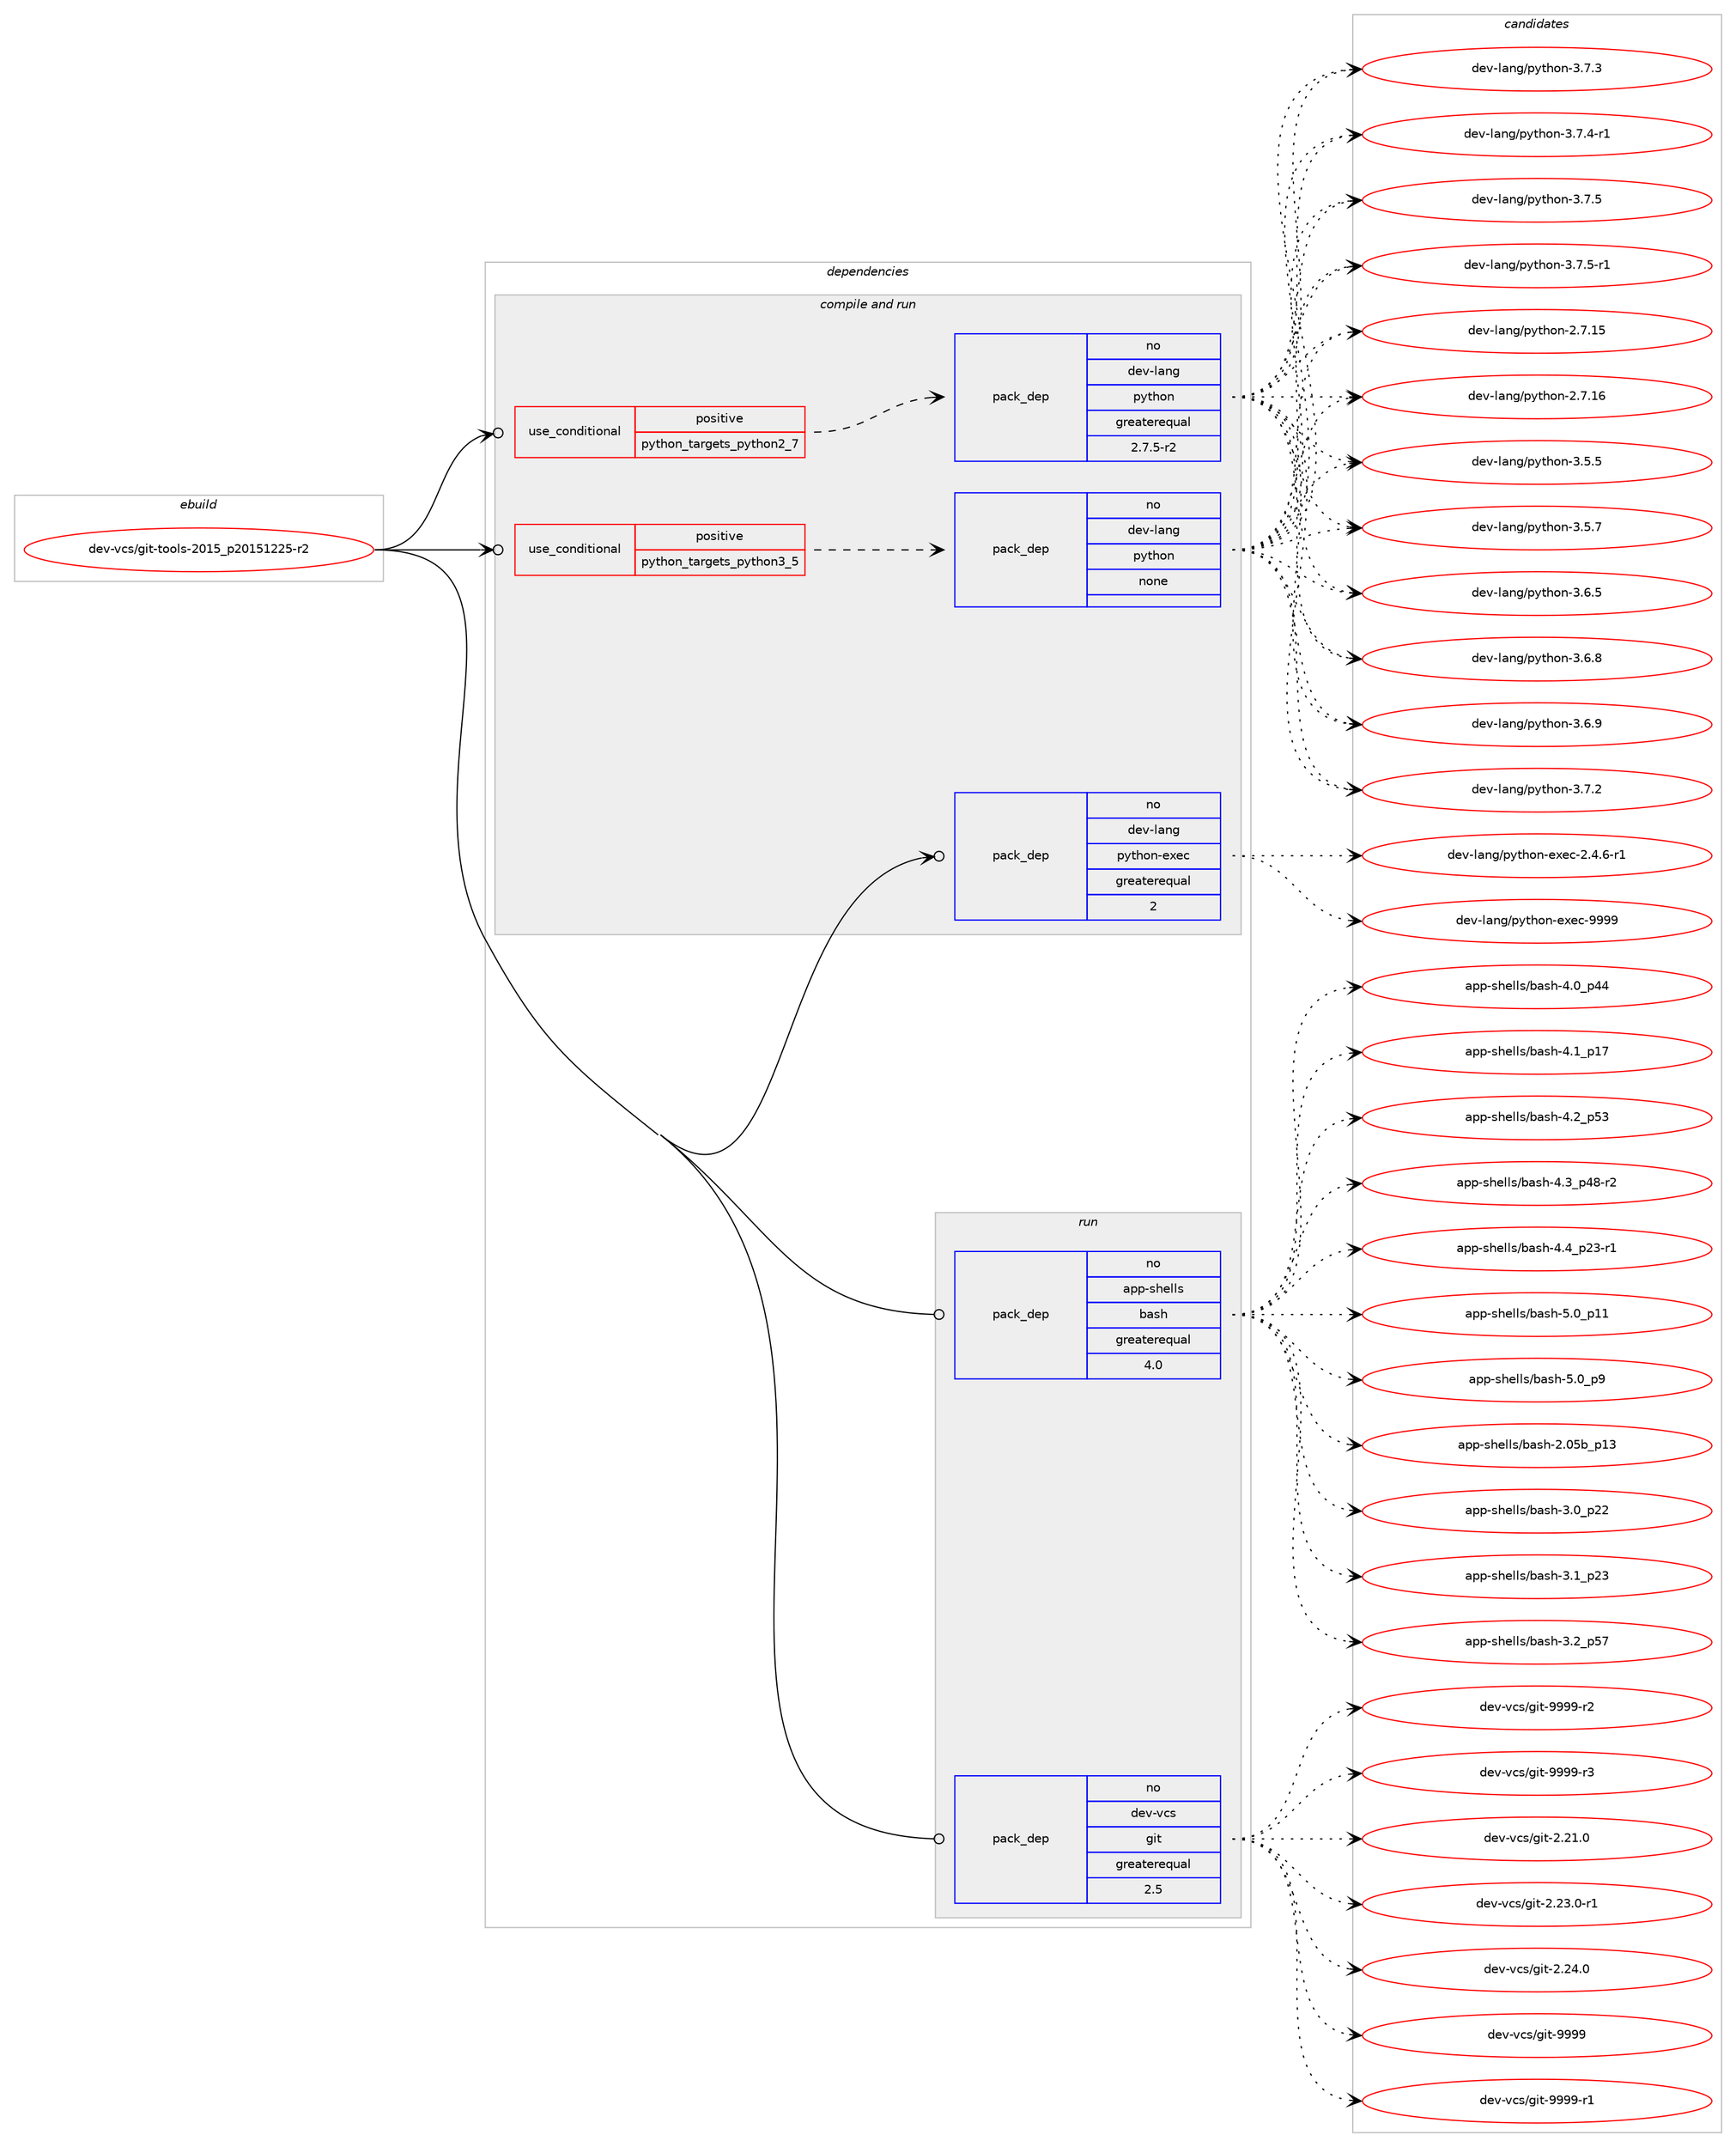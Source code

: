 digraph prolog {

# *************
# Graph options
# *************

newrank=true;
concentrate=true;
compound=true;
graph [rankdir=LR,fontname=Helvetica,fontsize=10,ranksep=1.5];#, ranksep=2.5, nodesep=0.2];
edge  [arrowhead=vee];
node  [fontname=Helvetica,fontsize=10];

# **********
# The ebuild
# **********

subgraph cluster_leftcol {
color=gray;
rank=same;
label=<<i>ebuild</i>>;
id [label="dev-vcs/git-tools-2015_p20151225-r2", color=red, width=4, href="../dev-vcs/git-tools-2015_p20151225-r2.svg"];
}

# ****************
# The dependencies
# ****************

subgraph cluster_midcol {
color=gray;
label=<<i>dependencies</i>>;
subgraph cluster_compile {
fillcolor="#eeeeee";
style=filled;
label=<<i>compile</i>>;
}
subgraph cluster_compileandrun {
fillcolor="#eeeeee";
style=filled;
label=<<i>compile and run</i>>;
subgraph cond183832 {
dependency734435 [label=<<TABLE BORDER="0" CELLBORDER="1" CELLSPACING="0" CELLPADDING="4"><TR><TD ROWSPAN="3" CELLPADDING="10">use_conditional</TD></TR><TR><TD>positive</TD></TR><TR><TD>python_targets_python2_7</TD></TR></TABLE>>, shape=none, color=red];
subgraph pack538375 {
dependency734436 [label=<<TABLE BORDER="0" CELLBORDER="1" CELLSPACING="0" CELLPADDING="4" WIDTH="220"><TR><TD ROWSPAN="6" CELLPADDING="30">pack_dep</TD></TR><TR><TD WIDTH="110">no</TD></TR><TR><TD>dev-lang</TD></TR><TR><TD>python</TD></TR><TR><TD>greaterequal</TD></TR><TR><TD>2.7.5-r2</TD></TR></TABLE>>, shape=none, color=blue];
}
dependency734435:e -> dependency734436:w [weight=20,style="dashed",arrowhead="vee"];
}
id:e -> dependency734435:w [weight=20,style="solid",arrowhead="odotvee"];
subgraph cond183833 {
dependency734437 [label=<<TABLE BORDER="0" CELLBORDER="1" CELLSPACING="0" CELLPADDING="4"><TR><TD ROWSPAN="3" CELLPADDING="10">use_conditional</TD></TR><TR><TD>positive</TD></TR><TR><TD>python_targets_python3_5</TD></TR></TABLE>>, shape=none, color=red];
subgraph pack538376 {
dependency734438 [label=<<TABLE BORDER="0" CELLBORDER="1" CELLSPACING="0" CELLPADDING="4" WIDTH="220"><TR><TD ROWSPAN="6" CELLPADDING="30">pack_dep</TD></TR><TR><TD WIDTH="110">no</TD></TR><TR><TD>dev-lang</TD></TR><TR><TD>python</TD></TR><TR><TD>none</TD></TR><TR><TD></TD></TR></TABLE>>, shape=none, color=blue];
}
dependency734437:e -> dependency734438:w [weight=20,style="dashed",arrowhead="vee"];
}
id:e -> dependency734437:w [weight=20,style="solid",arrowhead="odotvee"];
subgraph pack538377 {
dependency734439 [label=<<TABLE BORDER="0" CELLBORDER="1" CELLSPACING="0" CELLPADDING="4" WIDTH="220"><TR><TD ROWSPAN="6" CELLPADDING="30">pack_dep</TD></TR><TR><TD WIDTH="110">no</TD></TR><TR><TD>dev-lang</TD></TR><TR><TD>python-exec</TD></TR><TR><TD>greaterequal</TD></TR><TR><TD>2</TD></TR></TABLE>>, shape=none, color=blue];
}
id:e -> dependency734439:w [weight=20,style="solid",arrowhead="odotvee"];
}
subgraph cluster_run {
fillcolor="#eeeeee";
style=filled;
label=<<i>run</i>>;
subgraph pack538378 {
dependency734440 [label=<<TABLE BORDER="0" CELLBORDER="1" CELLSPACING="0" CELLPADDING="4" WIDTH="220"><TR><TD ROWSPAN="6" CELLPADDING="30">pack_dep</TD></TR><TR><TD WIDTH="110">no</TD></TR><TR><TD>app-shells</TD></TR><TR><TD>bash</TD></TR><TR><TD>greaterequal</TD></TR><TR><TD>4.0</TD></TR></TABLE>>, shape=none, color=blue];
}
id:e -> dependency734440:w [weight=20,style="solid",arrowhead="odot"];
subgraph pack538379 {
dependency734441 [label=<<TABLE BORDER="0" CELLBORDER="1" CELLSPACING="0" CELLPADDING="4" WIDTH="220"><TR><TD ROWSPAN="6" CELLPADDING="30">pack_dep</TD></TR><TR><TD WIDTH="110">no</TD></TR><TR><TD>dev-vcs</TD></TR><TR><TD>git</TD></TR><TR><TD>greaterequal</TD></TR><TR><TD>2.5</TD></TR></TABLE>>, shape=none, color=blue];
}
id:e -> dependency734441:w [weight=20,style="solid",arrowhead="odot"];
}
}

# **************
# The candidates
# **************

subgraph cluster_choices {
rank=same;
color=gray;
label=<<i>candidates</i>>;

subgraph choice538375 {
color=black;
nodesep=1;
choice10010111845108971101034711212111610411111045504655464953 [label="dev-lang/python-2.7.15", color=red, width=4,href="../dev-lang/python-2.7.15.svg"];
choice10010111845108971101034711212111610411111045504655464954 [label="dev-lang/python-2.7.16", color=red, width=4,href="../dev-lang/python-2.7.16.svg"];
choice100101118451089711010347112121116104111110455146534653 [label="dev-lang/python-3.5.5", color=red, width=4,href="../dev-lang/python-3.5.5.svg"];
choice100101118451089711010347112121116104111110455146534655 [label="dev-lang/python-3.5.7", color=red, width=4,href="../dev-lang/python-3.5.7.svg"];
choice100101118451089711010347112121116104111110455146544653 [label="dev-lang/python-3.6.5", color=red, width=4,href="../dev-lang/python-3.6.5.svg"];
choice100101118451089711010347112121116104111110455146544656 [label="dev-lang/python-3.6.8", color=red, width=4,href="../dev-lang/python-3.6.8.svg"];
choice100101118451089711010347112121116104111110455146544657 [label="dev-lang/python-3.6.9", color=red, width=4,href="../dev-lang/python-3.6.9.svg"];
choice100101118451089711010347112121116104111110455146554650 [label="dev-lang/python-3.7.2", color=red, width=4,href="../dev-lang/python-3.7.2.svg"];
choice100101118451089711010347112121116104111110455146554651 [label="dev-lang/python-3.7.3", color=red, width=4,href="../dev-lang/python-3.7.3.svg"];
choice1001011184510897110103471121211161041111104551465546524511449 [label="dev-lang/python-3.7.4-r1", color=red, width=4,href="../dev-lang/python-3.7.4-r1.svg"];
choice100101118451089711010347112121116104111110455146554653 [label="dev-lang/python-3.7.5", color=red, width=4,href="../dev-lang/python-3.7.5.svg"];
choice1001011184510897110103471121211161041111104551465546534511449 [label="dev-lang/python-3.7.5-r1", color=red, width=4,href="../dev-lang/python-3.7.5-r1.svg"];
dependency734436:e -> choice10010111845108971101034711212111610411111045504655464953:w [style=dotted,weight="100"];
dependency734436:e -> choice10010111845108971101034711212111610411111045504655464954:w [style=dotted,weight="100"];
dependency734436:e -> choice100101118451089711010347112121116104111110455146534653:w [style=dotted,weight="100"];
dependency734436:e -> choice100101118451089711010347112121116104111110455146534655:w [style=dotted,weight="100"];
dependency734436:e -> choice100101118451089711010347112121116104111110455146544653:w [style=dotted,weight="100"];
dependency734436:e -> choice100101118451089711010347112121116104111110455146544656:w [style=dotted,weight="100"];
dependency734436:e -> choice100101118451089711010347112121116104111110455146544657:w [style=dotted,weight="100"];
dependency734436:e -> choice100101118451089711010347112121116104111110455146554650:w [style=dotted,weight="100"];
dependency734436:e -> choice100101118451089711010347112121116104111110455146554651:w [style=dotted,weight="100"];
dependency734436:e -> choice1001011184510897110103471121211161041111104551465546524511449:w [style=dotted,weight="100"];
dependency734436:e -> choice100101118451089711010347112121116104111110455146554653:w [style=dotted,weight="100"];
dependency734436:e -> choice1001011184510897110103471121211161041111104551465546534511449:w [style=dotted,weight="100"];
}
subgraph choice538376 {
color=black;
nodesep=1;
choice10010111845108971101034711212111610411111045504655464953 [label="dev-lang/python-2.7.15", color=red, width=4,href="../dev-lang/python-2.7.15.svg"];
choice10010111845108971101034711212111610411111045504655464954 [label="dev-lang/python-2.7.16", color=red, width=4,href="../dev-lang/python-2.7.16.svg"];
choice100101118451089711010347112121116104111110455146534653 [label="dev-lang/python-3.5.5", color=red, width=4,href="../dev-lang/python-3.5.5.svg"];
choice100101118451089711010347112121116104111110455146534655 [label="dev-lang/python-3.5.7", color=red, width=4,href="../dev-lang/python-3.5.7.svg"];
choice100101118451089711010347112121116104111110455146544653 [label="dev-lang/python-3.6.5", color=red, width=4,href="../dev-lang/python-3.6.5.svg"];
choice100101118451089711010347112121116104111110455146544656 [label="dev-lang/python-3.6.8", color=red, width=4,href="../dev-lang/python-3.6.8.svg"];
choice100101118451089711010347112121116104111110455146544657 [label="dev-lang/python-3.6.9", color=red, width=4,href="../dev-lang/python-3.6.9.svg"];
choice100101118451089711010347112121116104111110455146554650 [label="dev-lang/python-3.7.2", color=red, width=4,href="../dev-lang/python-3.7.2.svg"];
choice100101118451089711010347112121116104111110455146554651 [label="dev-lang/python-3.7.3", color=red, width=4,href="../dev-lang/python-3.7.3.svg"];
choice1001011184510897110103471121211161041111104551465546524511449 [label="dev-lang/python-3.7.4-r1", color=red, width=4,href="../dev-lang/python-3.7.4-r1.svg"];
choice100101118451089711010347112121116104111110455146554653 [label="dev-lang/python-3.7.5", color=red, width=4,href="../dev-lang/python-3.7.5.svg"];
choice1001011184510897110103471121211161041111104551465546534511449 [label="dev-lang/python-3.7.5-r1", color=red, width=4,href="../dev-lang/python-3.7.5-r1.svg"];
dependency734438:e -> choice10010111845108971101034711212111610411111045504655464953:w [style=dotted,weight="100"];
dependency734438:e -> choice10010111845108971101034711212111610411111045504655464954:w [style=dotted,weight="100"];
dependency734438:e -> choice100101118451089711010347112121116104111110455146534653:w [style=dotted,weight="100"];
dependency734438:e -> choice100101118451089711010347112121116104111110455146534655:w [style=dotted,weight="100"];
dependency734438:e -> choice100101118451089711010347112121116104111110455146544653:w [style=dotted,weight="100"];
dependency734438:e -> choice100101118451089711010347112121116104111110455146544656:w [style=dotted,weight="100"];
dependency734438:e -> choice100101118451089711010347112121116104111110455146544657:w [style=dotted,weight="100"];
dependency734438:e -> choice100101118451089711010347112121116104111110455146554650:w [style=dotted,weight="100"];
dependency734438:e -> choice100101118451089711010347112121116104111110455146554651:w [style=dotted,weight="100"];
dependency734438:e -> choice1001011184510897110103471121211161041111104551465546524511449:w [style=dotted,weight="100"];
dependency734438:e -> choice100101118451089711010347112121116104111110455146554653:w [style=dotted,weight="100"];
dependency734438:e -> choice1001011184510897110103471121211161041111104551465546534511449:w [style=dotted,weight="100"];
}
subgraph choice538377 {
color=black;
nodesep=1;
choice10010111845108971101034711212111610411111045101120101994550465246544511449 [label="dev-lang/python-exec-2.4.6-r1", color=red, width=4,href="../dev-lang/python-exec-2.4.6-r1.svg"];
choice10010111845108971101034711212111610411111045101120101994557575757 [label="dev-lang/python-exec-9999", color=red, width=4,href="../dev-lang/python-exec-9999.svg"];
dependency734439:e -> choice10010111845108971101034711212111610411111045101120101994550465246544511449:w [style=dotted,weight="100"];
dependency734439:e -> choice10010111845108971101034711212111610411111045101120101994557575757:w [style=dotted,weight="100"];
}
subgraph choice538378 {
color=black;
nodesep=1;
choice9711211245115104101108108115479897115104455046485398951124951 [label="app-shells/bash-2.05b_p13", color=red, width=4,href="../app-shells/bash-2.05b_p13.svg"];
choice971121124511510410110810811547989711510445514648951125050 [label="app-shells/bash-3.0_p22", color=red, width=4,href="../app-shells/bash-3.0_p22.svg"];
choice971121124511510410110810811547989711510445514649951125051 [label="app-shells/bash-3.1_p23", color=red, width=4,href="../app-shells/bash-3.1_p23.svg"];
choice971121124511510410110810811547989711510445514650951125355 [label="app-shells/bash-3.2_p57", color=red, width=4,href="../app-shells/bash-3.2_p57.svg"];
choice971121124511510410110810811547989711510445524648951125252 [label="app-shells/bash-4.0_p44", color=red, width=4,href="../app-shells/bash-4.0_p44.svg"];
choice971121124511510410110810811547989711510445524649951124955 [label="app-shells/bash-4.1_p17", color=red, width=4,href="../app-shells/bash-4.1_p17.svg"];
choice971121124511510410110810811547989711510445524650951125351 [label="app-shells/bash-4.2_p53", color=red, width=4,href="../app-shells/bash-4.2_p53.svg"];
choice9711211245115104101108108115479897115104455246519511252564511450 [label="app-shells/bash-4.3_p48-r2", color=red, width=4,href="../app-shells/bash-4.3_p48-r2.svg"];
choice9711211245115104101108108115479897115104455246529511250514511449 [label="app-shells/bash-4.4_p23-r1", color=red, width=4,href="../app-shells/bash-4.4_p23-r1.svg"];
choice971121124511510410110810811547989711510445534648951124949 [label="app-shells/bash-5.0_p11", color=red, width=4,href="../app-shells/bash-5.0_p11.svg"];
choice9711211245115104101108108115479897115104455346489511257 [label="app-shells/bash-5.0_p9", color=red, width=4,href="../app-shells/bash-5.0_p9.svg"];
dependency734440:e -> choice9711211245115104101108108115479897115104455046485398951124951:w [style=dotted,weight="100"];
dependency734440:e -> choice971121124511510410110810811547989711510445514648951125050:w [style=dotted,weight="100"];
dependency734440:e -> choice971121124511510410110810811547989711510445514649951125051:w [style=dotted,weight="100"];
dependency734440:e -> choice971121124511510410110810811547989711510445514650951125355:w [style=dotted,weight="100"];
dependency734440:e -> choice971121124511510410110810811547989711510445524648951125252:w [style=dotted,weight="100"];
dependency734440:e -> choice971121124511510410110810811547989711510445524649951124955:w [style=dotted,weight="100"];
dependency734440:e -> choice971121124511510410110810811547989711510445524650951125351:w [style=dotted,weight="100"];
dependency734440:e -> choice9711211245115104101108108115479897115104455246519511252564511450:w [style=dotted,weight="100"];
dependency734440:e -> choice9711211245115104101108108115479897115104455246529511250514511449:w [style=dotted,weight="100"];
dependency734440:e -> choice971121124511510410110810811547989711510445534648951124949:w [style=dotted,weight="100"];
dependency734440:e -> choice9711211245115104101108108115479897115104455346489511257:w [style=dotted,weight="100"];
}
subgraph choice538379 {
color=black;
nodesep=1;
choice10010111845118991154710310511645504650494648 [label="dev-vcs/git-2.21.0", color=red, width=4,href="../dev-vcs/git-2.21.0.svg"];
choice100101118451189911547103105116455046505146484511449 [label="dev-vcs/git-2.23.0-r1", color=red, width=4,href="../dev-vcs/git-2.23.0-r1.svg"];
choice10010111845118991154710310511645504650524648 [label="dev-vcs/git-2.24.0", color=red, width=4,href="../dev-vcs/git-2.24.0.svg"];
choice1001011184511899115471031051164557575757 [label="dev-vcs/git-9999", color=red, width=4,href="../dev-vcs/git-9999.svg"];
choice10010111845118991154710310511645575757574511449 [label="dev-vcs/git-9999-r1", color=red, width=4,href="../dev-vcs/git-9999-r1.svg"];
choice10010111845118991154710310511645575757574511450 [label="dev-vcs/git-9999-r2", color=red, width=4,href="../dev-vcs/git-9999-r2.svg"];
choice10010111845118991154710310511645575757574511451 [label="dev-vcs/git-9999-r3", color=red, width=4,href="../dev-vcs/git-9999-r3.svg"];
dependency734441:e -> choice10010111845118991154710310511645504650494648:w [style=dotted,weight="100"];
dependency734441:e -> choice100101118451189911547103105116455046505146484511449:w [style=dotted,weight="100"];
dependency734441:e -> choice10010111845118991154710310511645504650524648:w [style=dotted,weight="100"];
dependency734441:e -> choice1001011184511899115471031051164557575757:w [style=dotted,weight="100"];
dependency734441:e -> choice10010111845118991154710310511645575757574511449:w [style=dotted,weight="100"];
dependency734441:e -> choice10010111845118991154710310511645575757574511450:w [style=dotted,weight="100"];
dependency734441:e -> choice10010111845118991154710310511645575757574511451:w [style=dotted,weight="100"];
}
}

}
